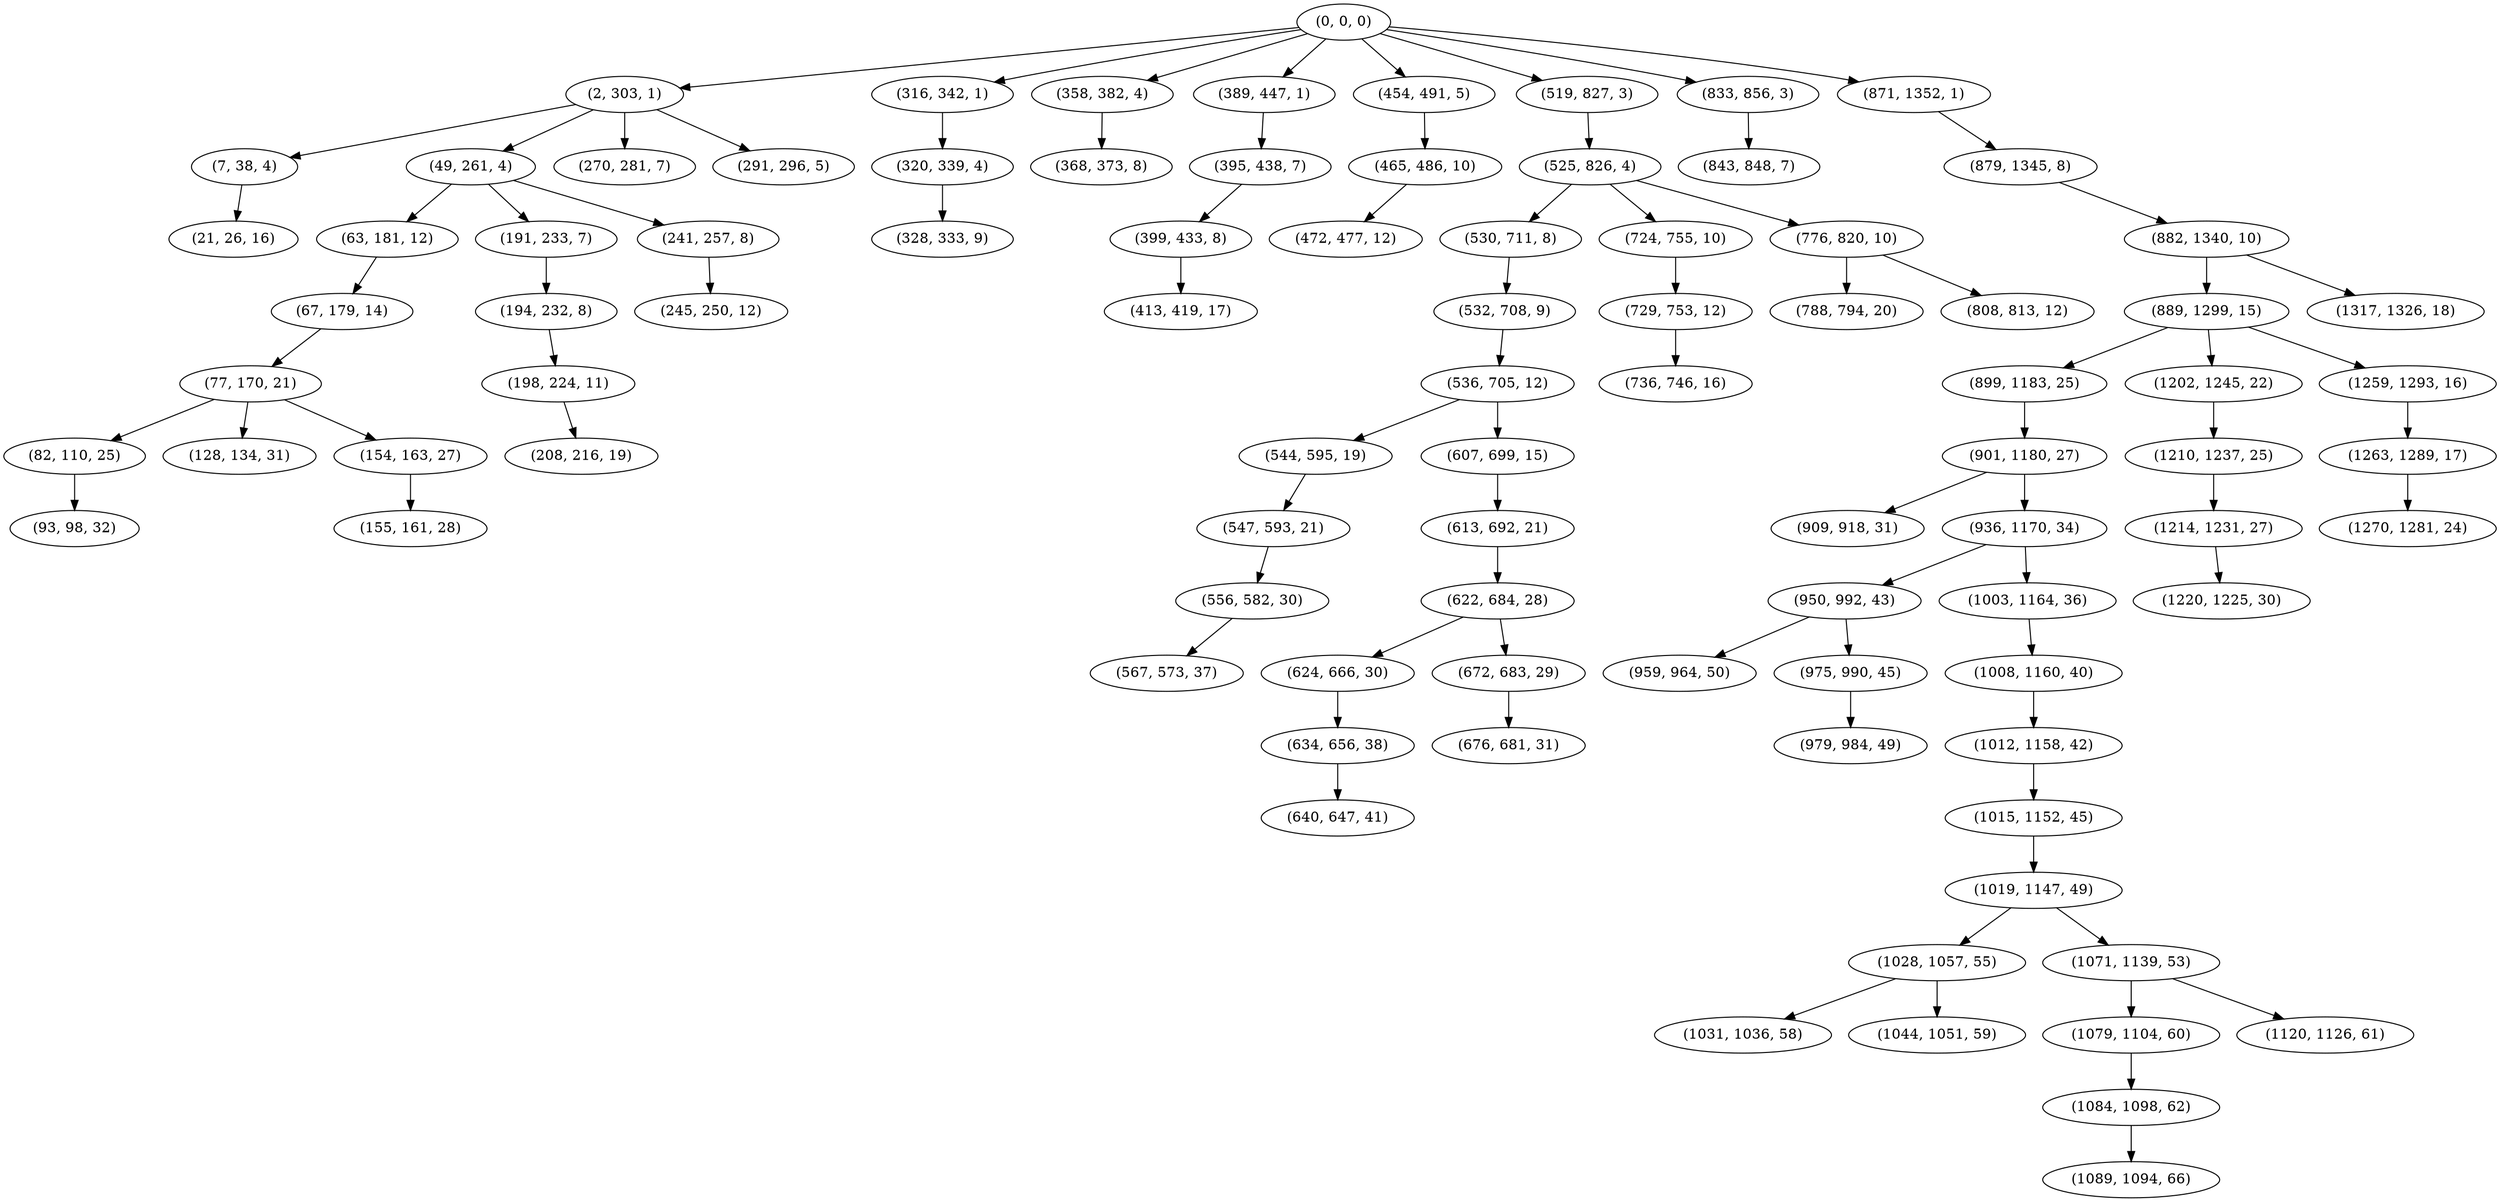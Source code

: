 digraph tree {
    "(0, 0, 0)";
    "(2, 303, 1)";
    "(7, 38, 4)";
    "(21, 26, 16)";
    "(49, 261, 4)";
    "(63, 181, 12)";
    "(67, 179, 14)";
    "(77, 170, 21)";
    "(82, 110, 25)";
    "(93, 98, 32)";
    "(128, 134, 31)";
    "(154, 163, 27)";
    "(155, 161, 28)";
    "(191, 233, 7)";
    "(194, 232, 8)";
    "(198, 224, 11)";
    "(208, 216, 19)";
    "(241, 257, 8)";
    "(245, 250, 12)";
    "(270, 281, 7)";
    "(291, 296, 5)";
    "(316, 342, 1)";
    "(320, 339, 4)";
    "(328, 333, 9)";
    "(358, 382, 4)";
    "(368, 373, 8)";
    "(389, 447, 1)";
    "(395, 438, 7)";
    "(399, 433, 8)";
    "(413, 419, 17)";
    "(454, 491, 5)";
    "(465, 486, 10)";
    "(472, 477, 12)";
    "(519, 827, 3)";
    "(525, 826, 4)";
    "(530, 711, 8)";
    "(532, 708, 9)";
    "(536, 705, 12)";
    "(544, 595, 19)";
    "(547, 593, 21)";
    "(556, 582, 30)";
    "(567, 573, 37)";
    "(607, 699, 15)";
    "(613, 692, 21)";
    "(622, 684, 28)";
    "(624, 666, 30)";
    "(634, 656, 38)";
    "(640, 647, 41)";
    "(672, 683, 29)";
    "(676, 681, 31)";
    "(724, 755, 10)";
    "(729, 753, 12)";
    "(736, 746, 16)";
    "(776, 820, 10)";
    "(788, 794, 20)";
    "(808, 813, 12)";
    "(833, 856, 3)";
    "(843, 848, 7)";
    "(871, 1352, 1)";
    "(879, 1345, 8)";
    "(882, 1340, 10)";
    "(889, 1299, 15)";
    "(899, 1183, 25)";
    "(901, 1180, 27)";
    "(909, 918, 31)";
    "(936, 1170, 34)";
    "(950, 992, 43)";
    "(959, 964, 50)";
    "(975, 990, 45)";
    "(979, 984, 49)";
    "(1003, 1164, 36)";
    "(1008, 1160, 40)";
    "(1012, 1158, 42)";
    "(1015, 1152, 45)";
    "(1019, 1147, 49)";
    "(1028, 1057, 55)";
    "(1031, 1036, 58)";
    "(1044, 1051, 59)";
    "(1071, 1139, 53)";
    "(1079, 1104, 60)";
    "(1084, 1098, 62)";
    "(1089, 1094, 66)";
    "(1120, 1126, 61)";
    "(1202, 1245, 22)";
    "(1210, 1237, 25)";
    "(1214, 1231, 27)";
    "(1220, 1225, 30)";
    "(1259, 1293, 16)";
    "(1263, 1289, 17)";
    "(1270, 1281, 24)";
    "(1317, 1326, 18)";
    "(0, 0, 0)" -> "(2, 303, 1)";
    "(0, 0, 0)" -> "(316, 342, 1)";
    "(0, 0, 0)" -> "(358, 382, 4)";
    "(0, 0, 0)" -> "(389, 447, 1)";
    "(0, 0, 0)" -> "(454, 491, 5)";
    "(0, 0, 0)" -> "(519, 827, 3)";
    "(0, 0, 0)" -> "(833, 856, 3)";
    "(0, 0, 0)" -> "(871, 1352, 1)";
    "(2, 303, 1)" -> "(7, 38, 4)";
    "(2, 303, 1)" -> "(49, 261, 4)";
    "(2, 303, 1)" -> "(270, 281, 7)";
    "(2, 303, 1)" -> "(291, 296, 5)";
    "(7, 38, 4)" -> "(21, 26, 16)";
    "(49, 261, 4)" -> "(63, 181, 12)";
    "(49, 261, 4)" -> "(191, 233, 7)";
    "(49, 261, 4)" -> "(241, 257, 8)";
    "(63, 181, 12)" -> "(67, 179, 14)";
    "(67, 179, 14)" -> "(77, 170, 21)";
    "(77, 170, 21)" -> "(82, 110, 25)";
    "(77, 170, 21)" -> "(128, 134, 31)";
    "(77, 170, 21)" -> "(154, 163, 27)";
    "(82, 110, 25)" -> "(93, 98, 32)";
    "(154, 163, 27)" -> "(155, 161, 28)";
    "(191, 233, 7)" -> "(194, 232, 8)";
    "(194, 232, 8)" -> "(198, 224, 11)";
    "(198, 224, 11)" -> "(208, 216, 19)";
    "(241, 257, 8)" -> "(245, 250, 12)";
    "(316, 342, 1)" -> "(320, 339, 4)";
    "(320, 339, 4)" -> "(328, 333, 9)";
    "(358, 382, 4)" -> "(368, 373, 8)";
    "(389, 447, 1)" -> "(395, 438, 7)";
    "(395, 438, 7)" -> "(399, 433, 8)";
    "(399, 433, 8)" -> "(413, 419, 17)";
    "(454, 491, 5)" -> "(465, 486, 10)";
    "(465, 486, 10)" -> "(472, 477, 12)";
    "(519, 827, 3)" -> "(525, 826, 4)";
    "(525, 826, 4)" -> "(530, 711, 8)";
    "(525, 826, 4)" -> "(724, 755, 10)";
    "(525, 826, 4)" -> "(776, 820, 10)";
    "(530, 711, 8)" -> "(532, 708, 9)";
    "(532, 708, 9)" -> "(536, 705, 12)";
    "(536, 705, 12)" -> "(544, 595, 19)";
    "(536, 705, 12)" -> "(607, 699, 15)";
    "(544, 595, 19)" -> "(547, 593, 21)";
    "(547, 593, 21)" -> "(556, 582, 30)";
    "(556, 582, 30)" -> "(567, 573, 37)";
    "(607, 699, 15)" -> "(613, 692, 21)";
    "(613, 692, 21)" -> "(622, 684, 28)";
    "(622, 684, 28)" -> "(624, 666, 30)";
    "(622, 684, 28)" -> "(672, 683, 29)";
    "(624, 666, 30)" -> "(634, 656, 38)";
    "(634, 656, 38)" -> "(640, 647, 41)";
    "(672, 683, 29)" -> "(676, 681, 31)";
    "(724, 755, 10)" -> "(729, 753, 12)";
    "(729, 753, 12)" -> "(736, 746, 16)";
    "(776, 820, 10)" -> "(788, 794, 20)";
    "(776, 820, 10)" -> "(808, 813, 12)";
    "(833, 856, 3)" -> "(843, 848, 7)";
    "(871, 1352, 1)" -> "(879, 1345, 8)";
    "(879, 1345, 8)" -> "(882, 1340, 10)";
    "(882, 1340, 10)" -> "(889, 1299, 15)";
    "(882, 1340, 10)" -> "(1317, 1326, 18)";
    "(889, 1299, 15)" -> "(899, 1183, 25)";
    "(889, 1299, 15)" -> "(1202, 1245, 22)";
    "(889, 1299, 15)" -> "(1259, 1293, 16)";
    "(899, 1183, 25)" -> "(901, 1180, 27)";
    "(901, 1180, 27)" -> "(909, 918, 31)";
    "(901, 1180, 27)" -> "(936, 1170, 34)";
    "(936, 1170, 34)" -> "(950, 992, 43)";
    "(936, 1170, 34)" -> "(1003, 1164, 36)";
    "(950, 992, 43)" -> "(959, 964, 50)";
    "(950, 992, 43)" -> "(975, 990, 45)";
    "(975, 990, 45)" -> "(979, 984, 49)";
    "(1003, 1164, 36)" -> "(1008, 1160, 40)";
    "(1008, 1160, 40)" -> "(1012, 1158, 42)";
    "(1012, 1158, 42)" -> "(1015, 1152, 45)";
    "(1015, 1152, 45)" -> "(1019, 1147, 49)";
    "(1019, 1147, 49)" -> "(1028, 1057, 55)";
    "(1019, 1147, 49)" -> "(1071, 1139, 53)";
    "(1028, 1057, 55)" -> "(1031, 1036, 58)";
    "(1028, 1057, 55)" -> "(1044, 1051, 59)";
    "(1071, 1139, 53)" -> "(1079, 1104, 60)";
    "(1071, 1139, 53)" -> "(1120, 1126, 61)";
    "(1079, 1104, 60)" -> "(1084, 1098, 62)";
    "(1084, 1098, 62)" -> "(1089, 1094, 66)";
    "(1202, 1245, 22)" -> "(1210, 1237, 25)";
    "(1210, 1237, 25)" -> "(1214, 1231, 27)";
    "(1214, 1231, 27)" -> "(1220, 1225, 30)";
    "(1259, 1293, 16)" -> "(1263, 1289, 17)";
    "(1263, 1289, 17)" -> "(1270, 1281, 24)";
}
